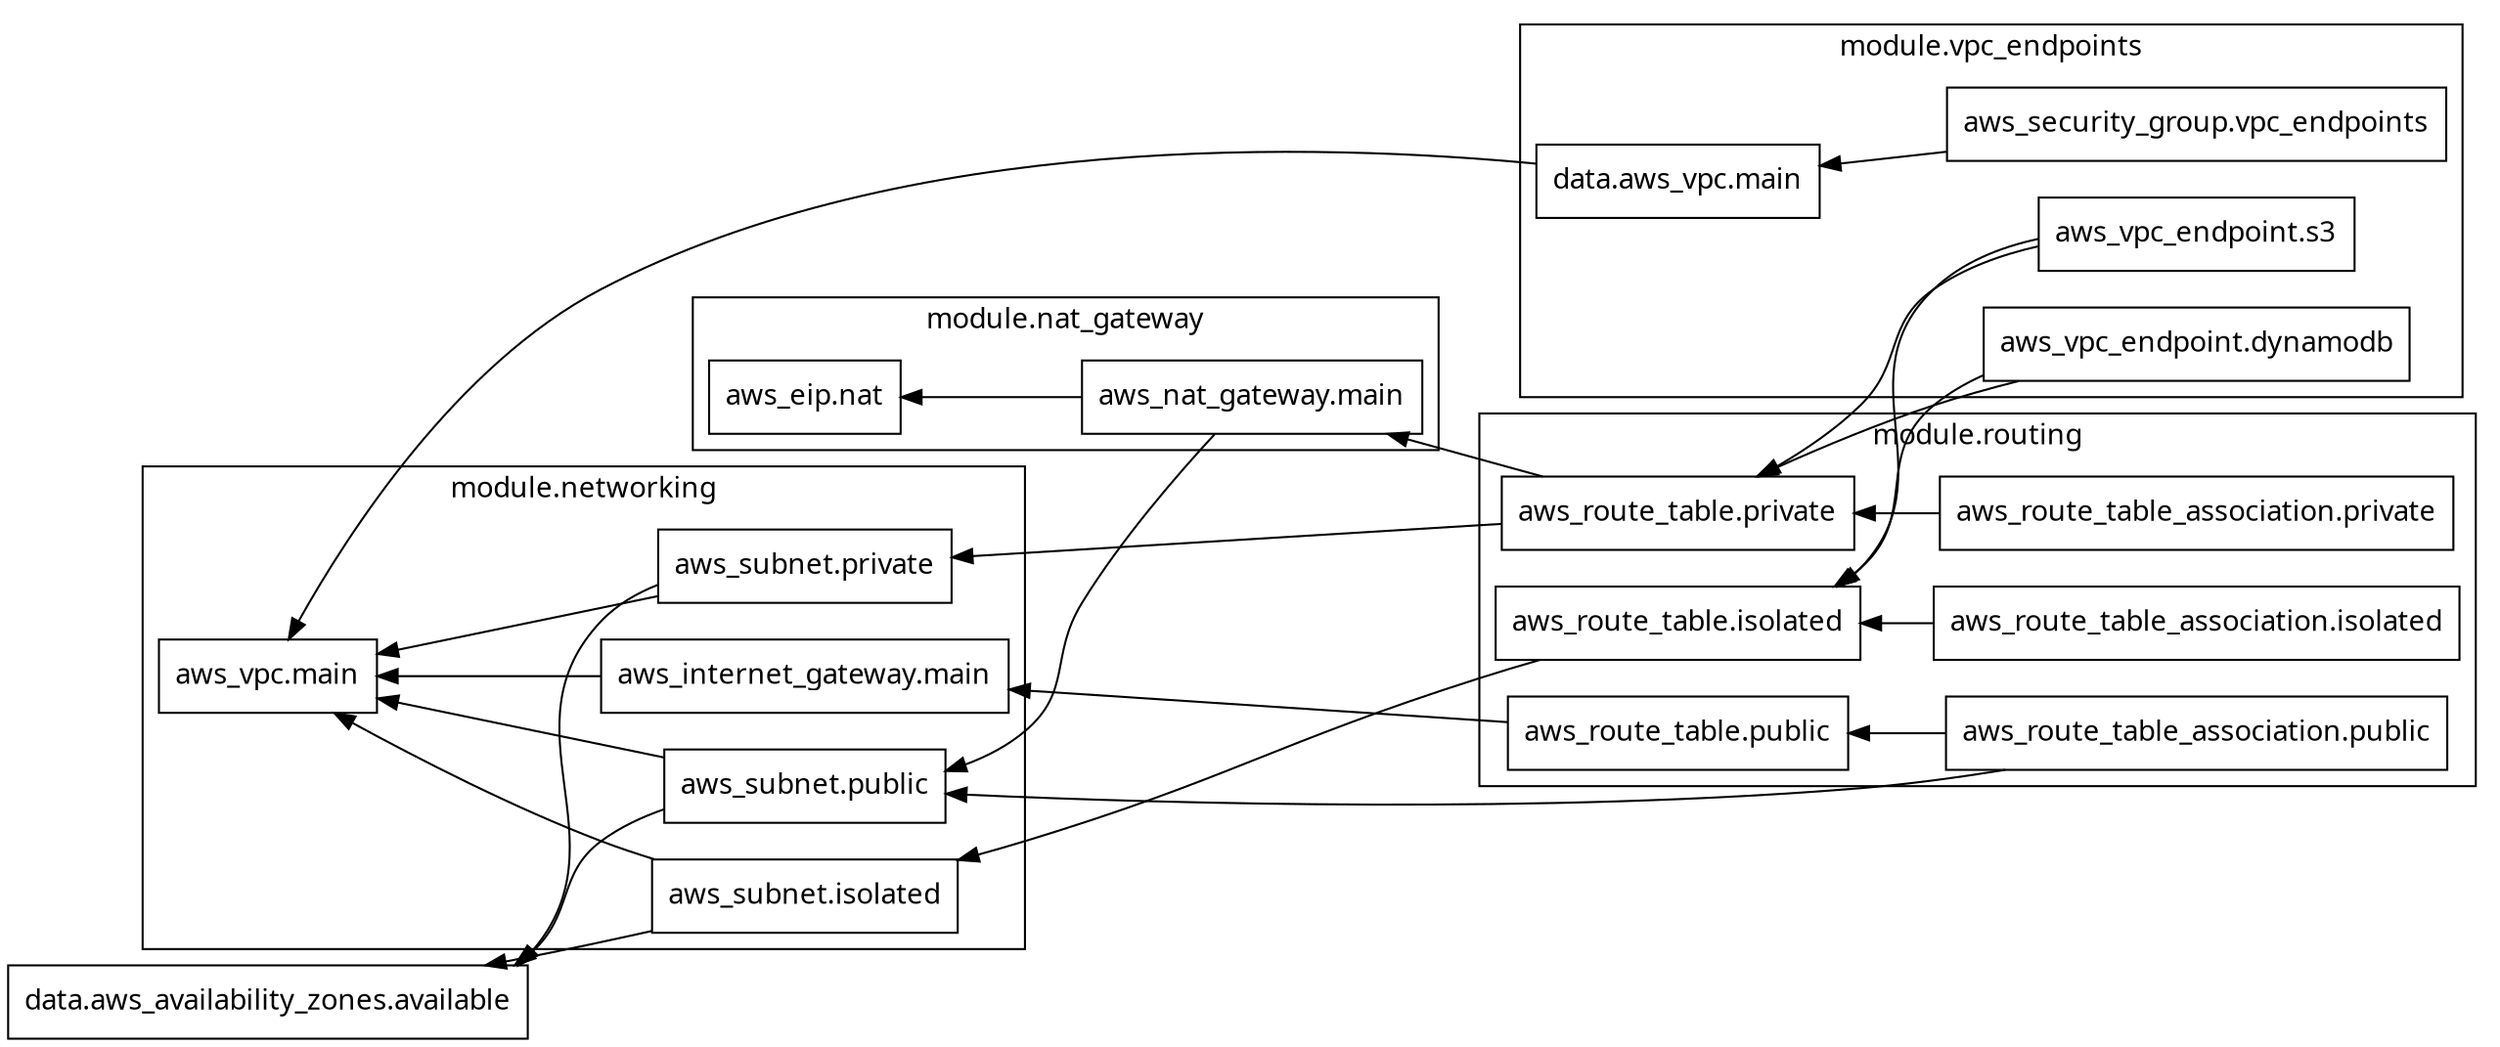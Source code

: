 digraph G {
  rankdir = "RL";
  node [shape = rect, fontname = "sans-serif"];
  "data.aws_availability_zones.available" [label="data.aws_availability_zones.available"];
  subgraph "cluster_module.nat_gateway" {
    label = "module.nat_gateway"
    fontname = "sans-serif"
    "module.nat_gateway.aws_eip.nat" [label="aws_eip.nat"];
    "module.nat_gateway.aws_nat_gateway.main" [label="aws_nat_gateway.main"];
  }
  subgraph "cluster_module.networking" {
    label = "module.networking"
    fontname = "sans-serif"
    "module.networking.aws_internet_gateway.main" [label="aws_internet_gateway.main"];
    "module.networking.aws_subnet.isolated" [label="aws_subnet.isolated"];
    "module.networking.aws_subnet.private" [label="aws_subnet.private"];
    "module.networking.aws_subnet.public" [label="aws_subnet.public"];
    "module.networking.aws_vpc.main" [label="aws_vpc.main"];
  }
  subgraph "cluster_module.routing" {
    label = "module.routing"
    fontname = "sans-serif"
    "module.routing.aws_route_table.isolated" [label="aws_route_table.isolated"];
    "module.routing.aws_route_table.private" [label="aws_route_table.private"];
    "module.routing.aws_route_table.public" [label="aws_route_table.public"];
    "module.routing.aws_route_table_association.isolated" [label="aws_route_table_association.isolated"];
    "module.routing.aws_route_table_association.private" [label="aws_route_table_association.private"];
    "module.routing.aws_route_table_association.public" [label="aws_route_table_association.public"];
  }
  subgraph "cluster_module.vpc_endpoints" {
    label = "module.vpc_endpoints"
    fontname = "sans-serif"
    "module.vpc_endpoints.data.aws_vpc.main" [label="data.aws_vpc.main"];
    "module.vpc_endpoints.aws_security_group.vpc_endpoints" [label="aws_security_group.vpc_endpoints"];
    "module.vpc_endpoints.aws_vpc_endpoint.dynamodb" [label="aws_vpc_endpoint.dynamodb"];
    "module.vpc_endpoints.aws_vpc_endpoint.s3" [label="aws_vpc_endpoint.s3"];
  }
  "module.nat_gateway.aws_nat_gateway.main" -> "module.nat_gateway.aws_eip.nat";
  "module.nat_gateway.aws_nat_gateway.main" -> "module.networking.aws_subnet.public";
  "module.networking.aws_internet_gateway.main" -> "module.networking.aws_vpc.main";
  "module.networking.aws_subnet.isolated" -> "data.aws_availability_zones.available";
  "module.networking.aws_subnet.isolated" -> "module.networking.aws_vpc.main";
  "module.networking.aws_subnet.private" -> "data.aws_availability_zones.available";
  "module.networking.aws_subnet.private" -> "module.networking.aws_vpc.main";
  "module.networking.aws_subnet.public" -> "data.aws_availability_zones.available";
  "module.networking.aws_subnet.public" -> "module.networking.aws_vpc.main";
  "module.routing.aws_route_table.isolated" -> "module.networking.aws_subnet.isolated";
  "module.routing.aws_route_table.private" -> "module.nat_gateway.aws_nat_gateway.main";
  "module.routing.aws_route_table.private" -> "module.networking.aws_subnet.private";
  "module.routing.aws_route_table.public" -> "module.networking.aws_internet_gateway.main";
  "module.routing.aws_route_table_association.isolated" -> "module.routing.aws_route_table.isolated";
  "module.routing.aws_route_table_association.private" -> "module.routing.aws_route_table.private";
  "module.routing.aws_route_table_association.public" -> "module.networking.aws_subnet.public";
  "module.routing.aws_route_table_association.public" -> "module.routing.aws_route_table.public";
  "module.vpc_endpoints.data.aws_vpc.main" -> "module.networking.aws_vpc.main";
  "module.vpc_endpoints.aws_security_group.vpc_endpoints" -> "module.vpc_endpoints.data.aws_vpc.main";
  "module.vpc_endpoints.aws_vpc_endpoint.dynamodb" -> "module.routing.aws_route_table.isolated";
  "module.vpc_endpoints.aws_vpc_endpoint.dynamodb" -> "module.routing.aws_route_table.private";
  "module.vpc_endpoints.aws_vpc_endpoint.s3" -> "module.routing.aws_route_table.isolated";
  "module.vpc_endpoints.aws_vpc_endpoint.s3" -> "module.routing.aws_route_table.private";
}
